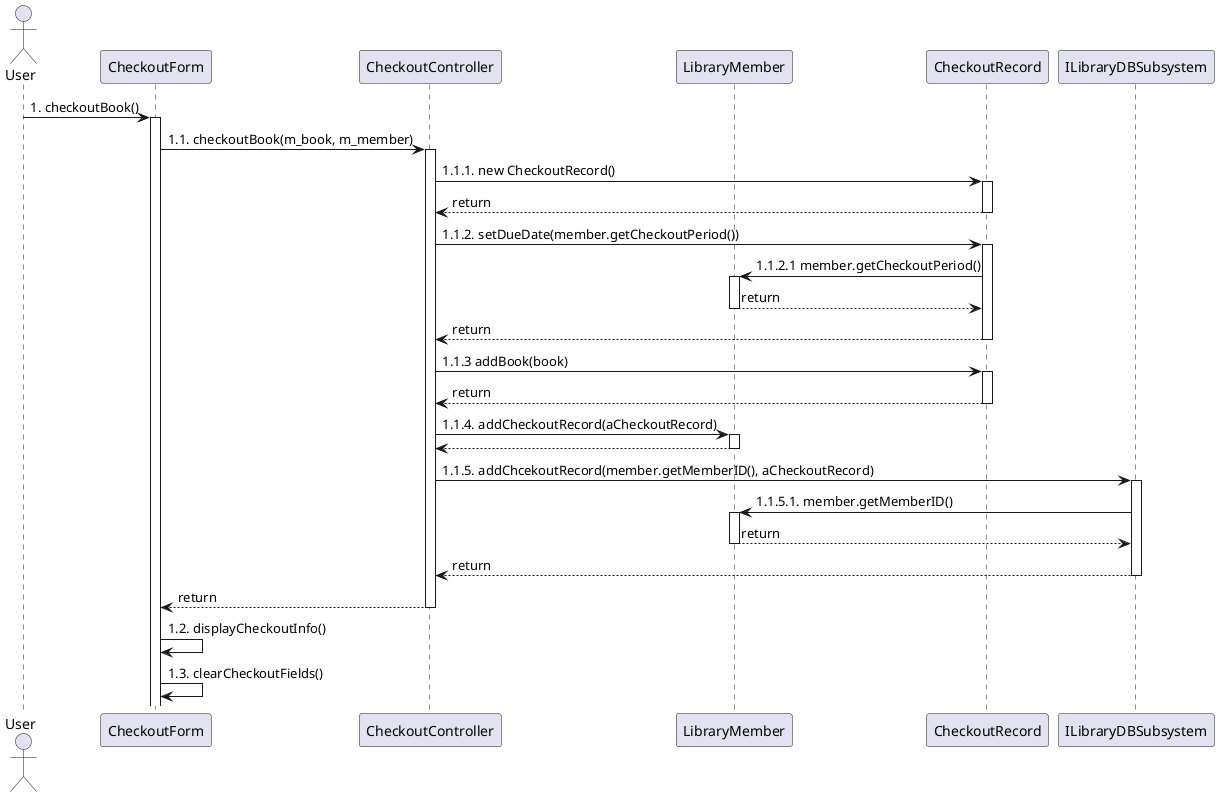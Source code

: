 @startuml
actor User
participant "CheckoutForm" as CheckoutForm
participant "CheckoutController" as CheckoutController
participant "LibraryMember" as LibraryMember
participant "CheckoutRecord" as CheckoutRecord
participant "ILibraryDBSubsystem" as ILibraryDBSubsystem

User -> CheckoutForm : 1. checkoutBook()
activate CheckoutForm

CheckoutForm -> CheckoutController : 1.1. checkoutBook(m_book, m_member)
activate CheckoutController

CheckoutController -> CheckoutRecord : 1.1.1. new CheckoutRecord()
activate CheckoutRecord
CheckoutRecord-->CheckoutController : return 
deactivate CheckoutRecord


CheckoutController -> CheckoutRecord : 1.1.2. setDueDate(member.getCheckoutPeriod())
activate CheckoutRecord
CheckoutRecord->LibraryMember:1.1.2.1 member.getCheckoutPeriod()
activate LibraryMember
LibraryMember-->CheckoutRecord : return
deactivate LibraryMember
CheckoutRecord-->CheckoutController :  return
deactivate CheckoutRecord

CheckoutController ->CheckoutRecord :1.1.3 addBook(book)
activate CheckoutRecord
CheckoutRecord-->CheckoutController: return 
deactivate CheckoutRecord

CheckoutController->LibraryMember: 1.1.4. addCheckoutRecord(aCheckoutRecord)
activate LibraryMember
LibraryMember-->CheckoutController
deactivate LibraryMember

CheckoutController->ILibraryDBSubsystem:1.1.5. addChcekoutRecord(member.getMemberID(), aCheckoutRecord)
activate ILibraryDBSubsystem
ILibraryDBSubsystem->LibraryMember : 1.1.5.1. member.getMemberID()
activate LibraryMember
LibraryMember-->ILibraryDBSubsystem:return 
deactivate LibraryMember
ILibraryDBSubsystem-->CheckoutController:return 
deactivate ILibraryDBSubsystem
CheckoutController-->CheckoutForm : return
deactivate CheckoutController

CheckoutForm->CheckoutForm :1.2. displayCheckoutInfo()
CheckoutForm->CheckoutForm: 1.3. clearCheckoutFields()


@enduml
